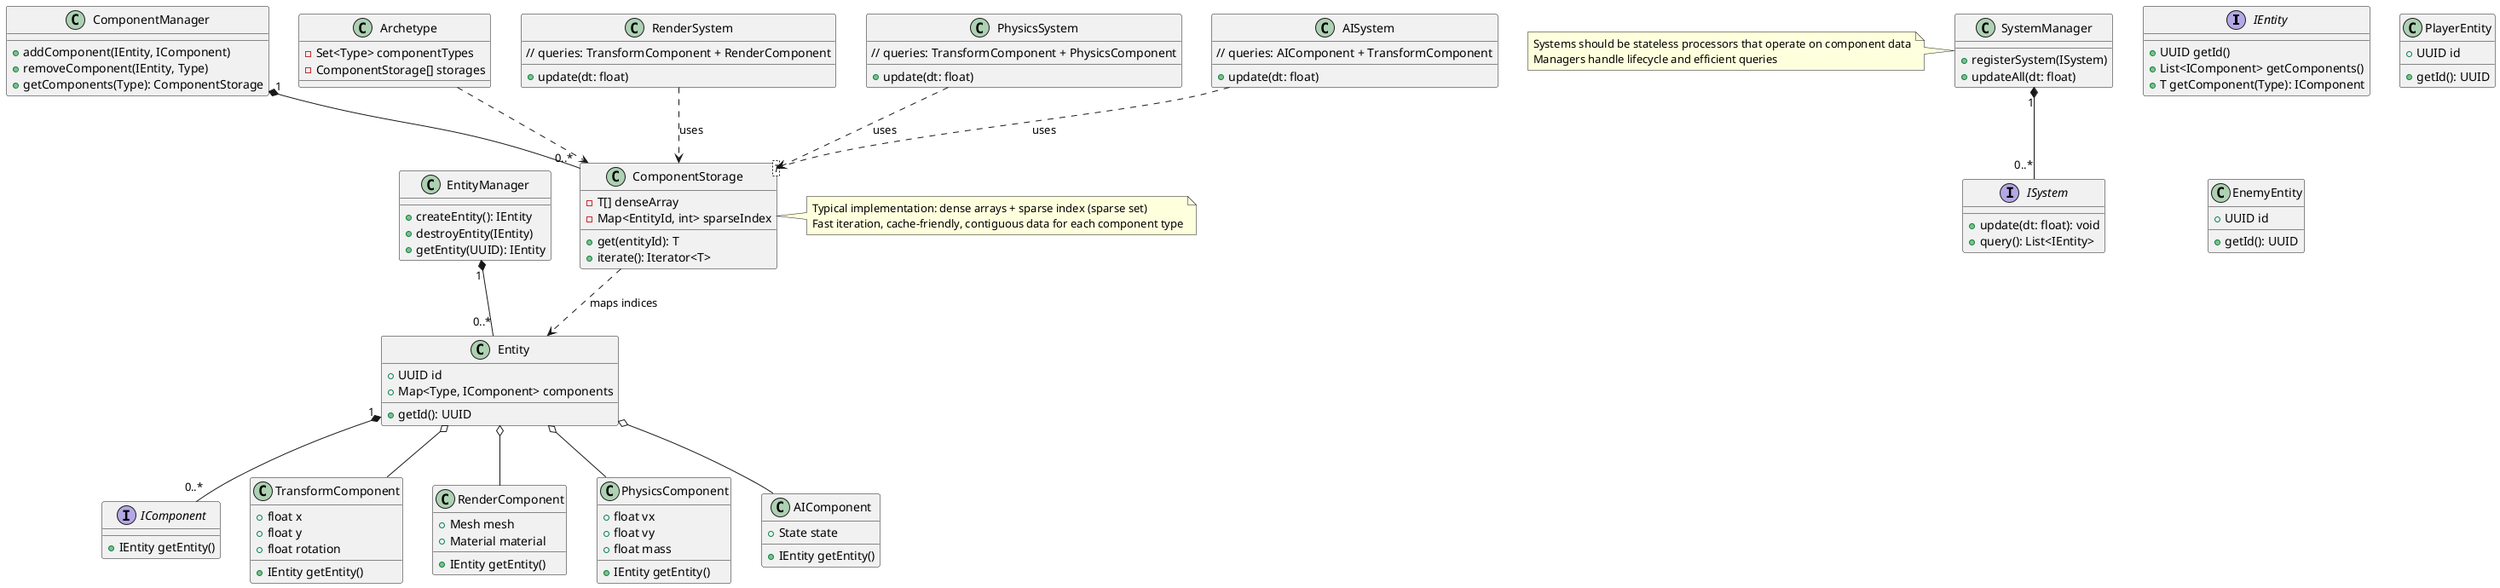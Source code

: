 @startuml ecs

'
' Entity-Component-System (ECS) architecture overview
' - Entities are lightweight IDs that own components
' - Components are plain data attached to entities
' - Systems query component storage (often by archetype/sparse-set) and run logic
' - Managers coordinate creation, destruction, and iteration
'/

interface IEntity {
        +UUID getId()
        +List<IComponent> getComponents()
        +T getComponent(Type): IComponent
}

interface IComponent {
        +IEntity getEntity()
}

interface ISystem {
        +update(dt: float): void
        +query(): List<IEntity>
}

' Managers and storage (common engine services)
class EntityManager {
    +createEntity(): IEntity
    +destroyEntity(IEntity)
    +getEntity(UUID): IEntity
}

class ComponentManager {
    +addComponent(IEntity, IComponent)
    +removeComponent(IEntity, Type)
    +getComponents(Type): ComponentStorage
}

class SystemManager {
    +registerSystem(ISystem)
    +updateAll(dt: float)
}

class ComponentStorage<T> {
    -T[] denseArray
    -Map<EntityId, int> sparseIndex
    +get(entityId): T
    +iterate(): Iterator<T>
}

class Archetype {
    -Set<Type> componentTypes
    -ComponentStorage[] storages
}

' Example components (data only)
class TransformComponent {
    +float x
    +float y
    +float rotation
    +IEntity getEntity()
}

class RenderComponent {
    +Mesh mesh
    +Material material
    +IEntity getEntity()
}

class PhysicsComponent {
    +float vx
    +float vy
    +float mass
    +IEntity getEntity()
}

class AIComponent {
    +State state
    +IEntity getEntity()
}

' Entities (ID + component references)
class Entity {
    +UUID id
    +Map<Type, IComponent> components
    +getId(): UUID
}

class PlayerEntity {
    +UUID id
    +getId(): UUID
}

class EnemyEntity {
    +UUID id
    +getId(): UUID
}

' Systems (operate on components)
class RenderSystem {
    +update(dt: float)
    // queries: TransformComponent + RenderComponent
}

class PhysicsSystem {
    +update(dt: float)
    // queries: TransformComponent + PhysicsComponent
}

class AISystem {
    +update(dt: float)
    // queries: AIComponent + TransformComponent
}

' Relationships
EntityManager "1" *-- "0..*" Entity
Entity "1" *-- "0..*" IComponent
ComponentManager "1" *-- "0..*" ComponentStorage
SystemManager "1" *-- "0..*" ISystem

' Components are attached to Entities (composition)
Entity o-- TransformComponent
Entity o-- RenderComponent
Entity o-- PhysicsComponent
Entity o-- AIComponent

' Systems depend on component storage (queries)
RenderSystem ..> ComponentStorage : uses
PhysicsSystem ..> ComponentStorage : uses
AISystem ..> ComponentStorage : uses

' Optionally show archetype grouping and sparse-set storage
Archetype ..> ComponentStorage
ComponentStorage ..> Entity : maps indices

' Notes
note right of ComponentStorage
    Typical implementation: dense arrays + sparse index (sparse set)
    Fast iteration, cache-friendly, contiguous data for each component type
end note

note left of SystemManager
    Systems should be stateless processors that operate on component data
    Managers handle lifecycle and efficient queries
end note

@enduml